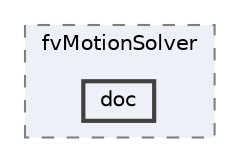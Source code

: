 digraph "src/fvMotionSolver/doc"
{
 // LATEX_PDF_SIZE
  bgcolor="transparent";
  edge [fontname=Helvetica,fontsize=10,labelfontname=Helvetica,labelfontsize=10];
  node [fontname=Helvetica,fontsize=10,shape=box,height=0.2,width=0.4];
  compound=true
  subgraph clusterdir_f7091aeabaea36e4bb5fe5aa28ecbeff {
    graph [ bgcolor="#edf0f7", pencolor="grey50", label="fvMotionSolver", fontname=Helvetica,fontsize=10 style="filled,dashed", URL="dir_f7091aeabaea36e4bb5fe5aa28ecbeff.html",tooltip=""]
  dir_bd4afd8be2a5996d4d2211a7bb0a511d [label="doc", fillcolor="#edf0f7", color="grey25", style="filled,bold", URL="dir_bd4afd8be2a5996d4d2211a7bb0a511d.html",tooltip=""];
  }
}
